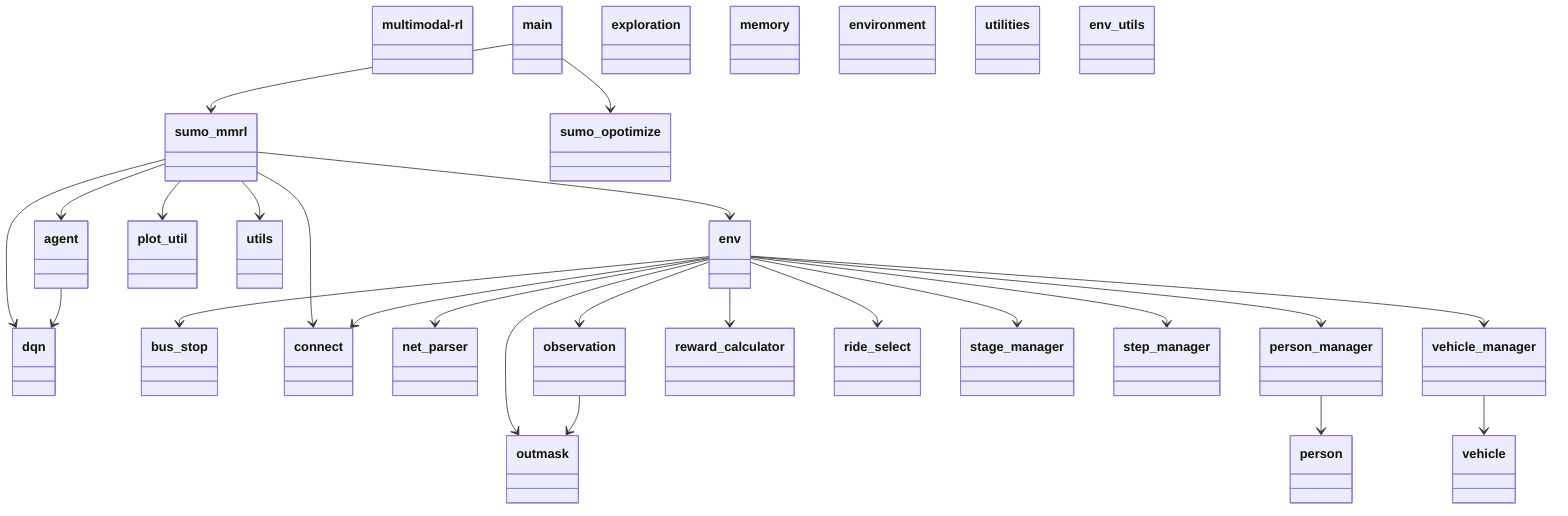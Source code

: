 classDiagram
  class multimodal-rl {
  }
  class main {
  }
  class sumo_mmrl {
  }
  class agent {
  }
  class agent {
  }
  class dqn {
  }
  class exploration {
  }
  class memory {
  }
  class environment {
  }
  class bus_stop {
  }
  class connect {
  }
  class env {
  }
  class net_parser {
  }
  class observation {
  }
  class outmask {
  }
  class person {
  }
  class person_manager {
  }
  class plot_util {
  }
  class reward_calculator {
  }
  class ride_select {
  }
  class stage_manager {
  }
  class step_manager {
  }
  class utils {
  }
  class vehicle {
  }
  class vehicle_manager {
  }
  class sumo_opotimize {
  }
  class utilities {
  }
  class env_utils {
  }
  class plot_util {
  }
  class utils {
  }
  main --> sumo_mmrl
  main --> sumo_opotimize
  sumo_mmrl --> agent
  sumo_mmrl --> dqn
  sumo_mmrl --> connect
  sumo_mmrl --> env
  sumo_mmrl --> plot_util
  sumo_mmrl --> utils
  agent --> dqn
  env --> bus_stop
  env --> connect
  env --> net_parser
  env --> observation
  env --> outmask
  env --> person_manager
  env --> reward_calculator
  env --> ride_select
  env --> stage_manager
  env --> step_manager
  env --> vehicle_manager
  observation --> outmask
  person_manager --> person
  vehicle_manager --> vehicle